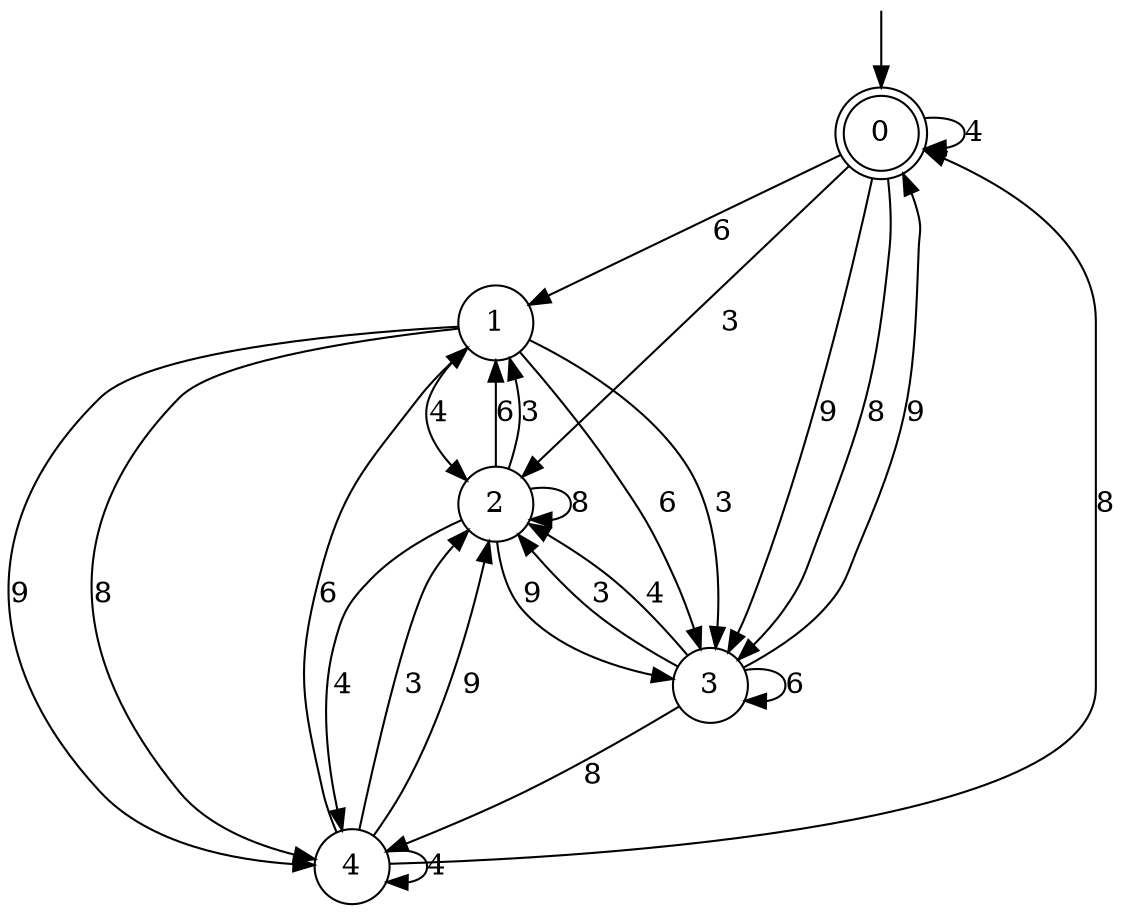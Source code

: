 digraph g {

	s0 [shape="doublecircle" label="0"];
	s1 [shape="circle" label="1"];
	s2 [shape="circle" label="2"];
	s3 [shape="circle" label="3"];
	s4 [shape="circle" label="4"];
	s0 -> s1 [label="6"];
	s0 -> s2 [label="3"];
	s0 -> s3 [label="9"];
	s0 -> s0 [label="4"];
	s0 -> s3 [label="8"];
	s1 -> s3 [label="6"];
	s1 -> s3 [label="3"];
	s1 -> s4 [label="9"];
	s1 -> s2 [label="4"];
	s1 -> s4 [label="8"];
	s2 -> s1 [label="6"];
	s2 -> s1 [label="3"];
	s2 -> s3 [label="9"];
	s2 -> s4 [label="4"];
	s2 -> s2 [label="8"];
	s3 -> s3 [label="6"];
	s3 -> s2 [label="3"];
	s3 -> s0 [label="9"];
	s3 -> s2 [label="4"];
	s3 -> s4 [label="8"];
	s4 -> s1 [label="6"];
	s4 -> s2 [label="3"];
	s4 -> s2 [label="9"];
	s4 -> s4 [label="4"];
	s4 -> s0 [label="8"];

__start0 [label="" shape="none" width="0" height="0"];
__start0 -> s0;

}
